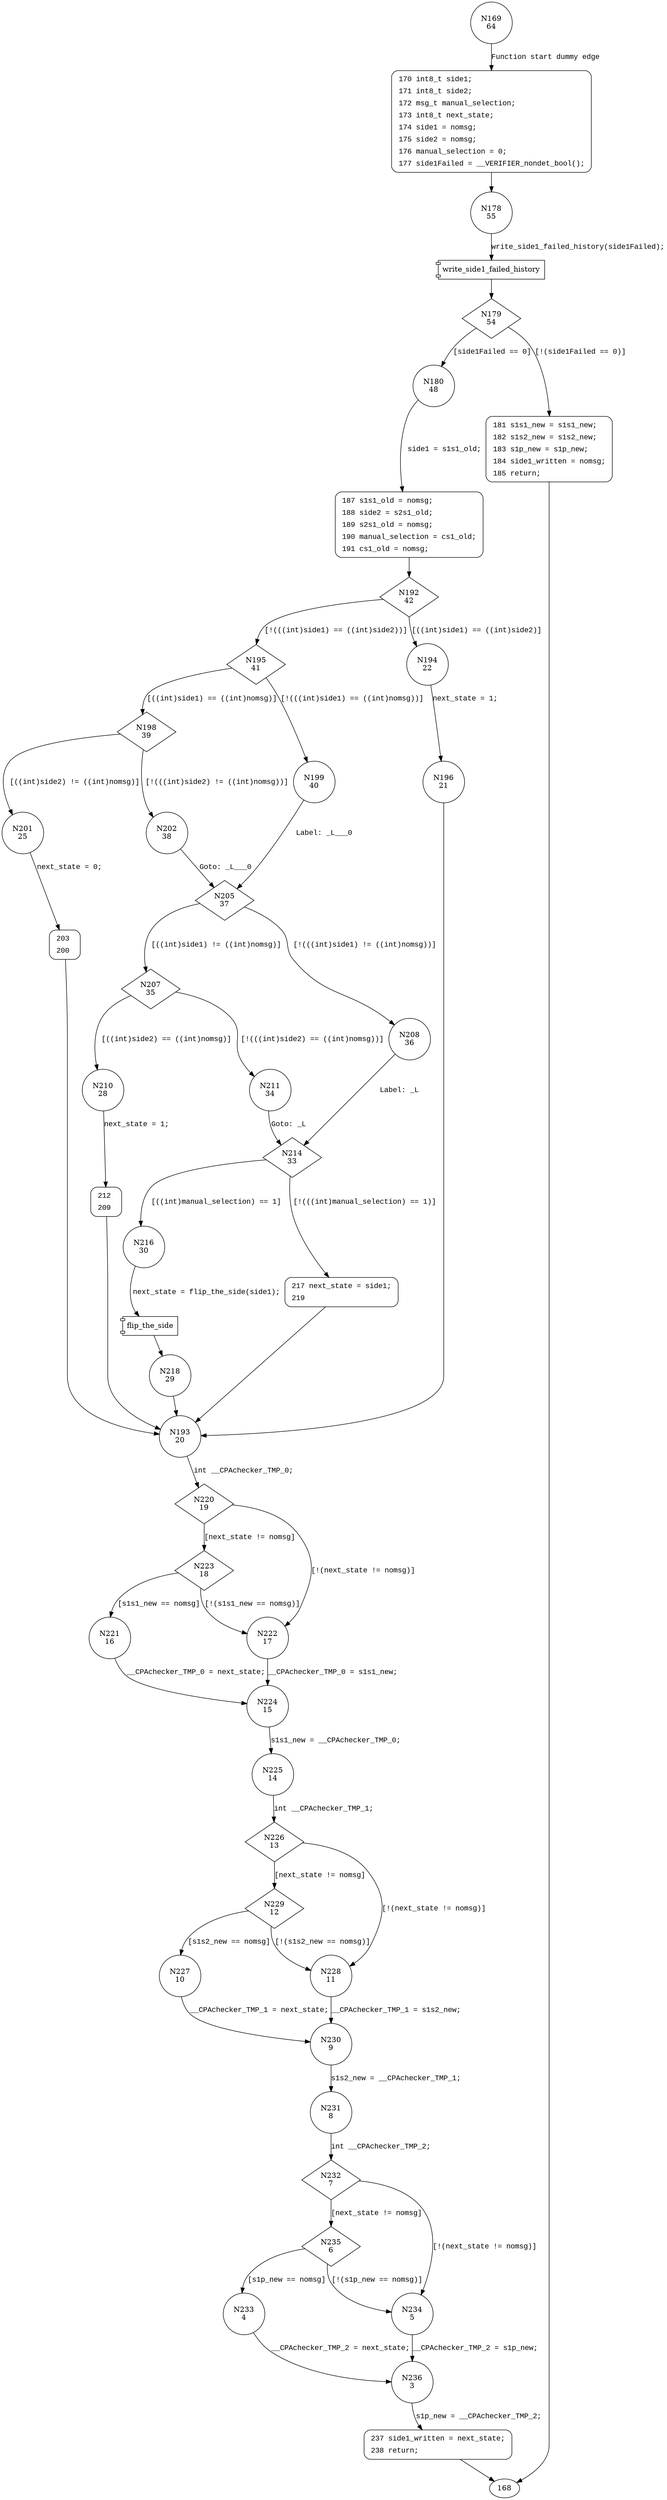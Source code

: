 digraph Side1_activestandby_task_each_pals_period {
169 [shape="circle" label="N169\n64"]
170 [shape="circle" label="N170\n63"]
178 [shape="circle" label="N178\n55"]
179 [shape="diamond" label="N179\n54"]
180 [shape="circle" label="N180\n48"]
181 [shape="circle" label="N181\n53"]
187 [shape="circle" label="N187\n47"]
192 [shape="diamond" label="N192\n42"]
194 [shape="circle" label="N194\n22"]
195 [shape="diamond" label="N195\n41"]
198 [shape="diamond" label="N198\n39"]
199 [shape="circle" label="N199\n40"]
205 [shape="diamond" label="N205\n37"]
207 [shape="diamond" label="N207\n35"]
208 [shape="circle" label="N208\n36"]
214 [shape="diamond" label="N214\n33"]
216 [shape="circle" label="N216\n30"]
217 [shape="circle" label="N217\n32"]
193 [shape="circle" label="N193\n20"]
220 [shape="diamond" label="N220\n19"]
223 [shape="diamond" label="N223\n18"]
222 [shape="circle" label="N222\n17"]
224 [shape="circle" label="N224\n15"]
225 [shape="circle" label="N225\n14"]
226 [shape="diamond" label="N226\n13"]
229 [shape="diamond" label="N229\n12"]
228 [shape="circle" label="N228\n11"]
230 [shape="circle" label="N230\n9"]
231 [shape="circle" label="N231\n8"]
232 [shape="diamond" label="N232\n7"]
235 [shape="diamond" label="N235\n6"]
234 [shape="circle" label="N234\n5"]
236 [shape="circle" label="N236\n3"]
237 [shape="circle" label="N237\n2"]
233 [shape="circle" label="N233\n4"]
227 [shape="circle" label="N227\n10"]
221 [shape="circle" label="N221\n16"]
218 [shape="circle" label="N218\n29"]
210 [shape="circle" label="N210\n28"]
211 [shape="circle" label="N211\n34"]
212 [shape="circle" label="N212\n27"]
201 [shape="circle" label="N201\n25"]
202 [shape="circle" label="N202\n38"]
203 [shape="circle" label="N203\n24"]
196 [shape="circle" label="N196\n21"]
170 [style="filled,bold" penwidth="1" fillcolor="white" fontname="Courier New" shape="Mrecord" label=<<table border="0" cellborder="0" cellpadding="3" bgcolor="white"><tr><td align="right">170</td><td align="left">int8_t side1;</td></tr><tr><td align="right">171</td><td align="left">int8_t side2;</td></tr><tr><td align="right">172</td><td align="left">msg_t manual_selection;</td></tr><tr><td align="right">173</td><td align="left">int8_t next_state;</td></tr><tr><td align="right">174</td><td align="left">side1 = nomsg;</td></tr><tr><td align="right">175</td><td align="left">side2 = nomsg;</td></tr><tr><td align="right">176</td><td align="left">manual_selection = 0;</td></tr><tr><td align="right">177</td><td align="left">side1Failed = __VERIFIER_nondet_bool();</td></tr></table>>]
170 -> 178[label=""]
181 [style="filled,bold" penwidth="1" fillcolor="white" fontname="Courier New" shape="Mrecord" label=<<table border="0" cellborder="0" cellpadding="3" bgcolor="white"><tr><td align="right">181</td><td align="left">s1s1_new = s1s1_new;</td></tr><tr><td align="right">182</td><td align="left">s1s2_new = s1s2_new;</td></tr><tr><td align="right">183</td><td align="left">s1p_new = s1p_new;</td></tr><tr><td align="right">184</td><td align="left">side1_written = nomsg;</td></tr><tr><td align="right">185</td><td align="left">return;</td></tr></table>>]
181 -> 168[label=""]
187 [style="filled,bold" penwidth="1" fillcolor="white" fontname="Courier New" shape="Mrecord" label=<<table border="0" cellborder="0" cellpadding="3" bgcolor="white"><tr><td align="right">187</td><td align="left">s1s1_old = nomsg;</td></tr><tr><td align="right">188</td><td align="left">side2 = s2s1_old;</td></tr><tr><td align="right">189</td><td align="left">s2s1_old = nomsg;</td></tr><tr><td align="right">190</td><td align="left">manual_selection = cs1_old;</td></tr><tr><td align="right">191</td><td align="left">cs1_old = nomsg;</td></tr></table>>]
187 -> 192[label=""]
217 [style="filled,bold" penwidth="1" fillcolor="white" fontname="Courier New" shape="Mrecord" label=<<table border="0" cellborder="0" cellpadding="3" bgcolor="white"><tr><td align="right">217</td><td align="left">next_state = side1;</td></tr><tr><td align="right">219</td><td align="left"></td></tr></table>>]
217 -> 193[label=""]
237 [style="filled,bold" penwidth="1" fillcolor="white" fontname="Courier New" shape="Mrecord" label=<<table border="0" cellborder="0" cellpadding="3" bgcolor="white"><tr><td align="right">237</td><td align="left">side1_written = next_state;</td></tr><tr><td align="right">238</td><td align="left">return;</td></tr></table>>]
237 -> 168[label=""]
212 [style="filled,bold" penwidth="1" fillcolor="white" fontname="Courier New" shape="Mrecord" label=<<table border="0" cellborder="0" cellpadding="3" bgcolor="white"><tr><td align="right">212</td><td align="left"></td></tr><tr><td align="right">209</td><td align="left"></td></tr></table>>]
212 -> 193[label=""]
203 [style="filled,bold" penwidth="1" fillcolor="white" fontname="Courier New" shape="Mrecord" label=<<table border="0" cellborder="0" cellpadding="3" bgcolor="white"><tr><td align="right">203</td><td align="left"></td></tr><tr><td align="right">200</td><td align="left"></td></tr></table>>]
203 -> 193[label=""]
169 -> 170 [label="Function start dummy edge" fontname="Courier New"]
100002 [shape="component" label="write_side1_failed_history"]
178 -> 100002 [label="write_side1_failed_history(side1Failed);" fontname="Courier New"]
100002 -> 179 [label="" fontname="Courier New"]
179 -> 180 [label="[side1Failed == 0]" fontname="Courier New"]
179 -> 181 [label="[!(side1Failed == 0)]" fontname="Courier New"]
180 -> 187 [label="side1 = s1s1_old;" fontname="Courier New"]
192 -> 194 [label="[((int)side1) == ((int)side2)]" fontname="Courier New"]
192 -> 195 [label="[!(((int)side1) == ((int)side2))]" fontname="Courier New"]
195 -> 198 [label="[((int)side1) == ((int)nomsg)]" fontname="Courier New"]
195 -> 199 [label="[!(((int)side1) == ((int)nomsg))]" fontname="Courier New"]
205 -> 207 [label="[((int)side1) != ((int)nomsg)]" fontname="Courier New"]
205 -> 208 [label="[!(((int)side1) != ((int)nomsg))]" fontname="Courier New"]
214 -> 216 [label="[((int)manual_selection) == 1]" fontname="Courier New"]
214 -> 217 [label="[!(((int)manual_selection) == 1)]" fontname="Courier New"]
193 -> 220 [label="int __CPAchecker_TMP_0;" fontname="Courier New"]
220 -> 223 [label="[next_state != nomsg]" fontname="Courier New"]
220 -> 222 [label="[!(next_state != nomsg)]" fontname="Courier New"]
222 -> 224 [label="__CPAchecker_TMP_0 = s1s1_new;" fontname="Courier New"]
224 -> 225 [label="s1s1_new = __CPAchecker_TMP_0;" fontname="Courier New"]
226 -> 229 [label="[next_state != nomsg]" fontname="Courier New"]
226 -> 228 [label="[!(next_state != nomsg)]" fontname="Courier New"]
228 -> 230 [label="__CPAchecker_TMP_1 = s1s2_new;" fontname="Courier New"]
230 -> 231 [label="s1s2_new = __CPAchecker_TMP_1;" fontname="Courier New"]
232 -> 235 [label="[next_state != nomsg]" fontname="Courier New"]
232 -> 234 [label="[!(next_state != nomsg)]" fontname="Courier New"]
234 -> 236 [label="__CPAchecker_TMP_2 = s1p_new;" fontname="Courier New"]
236 -> 237 [label="s1p_new = __CPAchecker_TMP_2;" fontname="Courier New"]
235 -> 233 [label="[s1p_new == nomsg]" fontname="Courier New"]
235 -> 234 [label="[!(s1p_new == nomsg)]" fontname="Courier New"]
229 -> 227 [label="[s1s2_new == nomsg]" fontname="Courier New"]
229 -> 228 [label="[!(s1s2_new == nomsg)]" fontname="Courier New"]
223 -> 221 [label="[s1s1_new == nomsg]" fontname="Courier New"]
223 -> 222 [label="[!(s1s1_new == nomsg)]" fontname="Courier New"]
100003 [shape="component" label="flip_the_side"]
216 -> 100003 [label="next_state = flip_the_side(side1);" fontname="Courier New"]
100003 -> 218 [label="" fontname="Courier New"]
207 -> 210 [label="[((int)side2) == ((int)nomsg)]" fontname="Courier New"]
207 -> 211 [label="[!(((int)side2) == ((int)nomsg))]" fontname="Courier New"]
210 -> 212 [label="next_state = 1;" fontname="Courier New"]
198 -> 201 [label="[((int)side2) != ((int)nomsg)]" fontname="Courier New"]
198 -> 202 [label="[!(((int)side2) != ((int)nomsg))]" fontname="Courier New"]
201 -> 203 [label="next_state = 0;" fontname="Courier New"]
194 -> 196 [label="next_state = 1;" fontname="Courier New"]
199 -> 205 [label="Label: _L___0" fontname="Courier New"]
208 -> 214 [label="Label: _L" fontname="Courier New"]
225 -> 226 [label="int __CPAchecker_TMP_1;" fontname="Courier New"]
231 -> 232 [label="int __CPAchecker_TMP_2;" fontname="Courier New"]
233 -> 236 [label="__CPAchecker_TMP_2 = next_state;" fontname="Courier New"]
227 -> 230 [label="__CPAchecker_TMP_1 = next_state;" fontname="Courier New"]
221 -> 224 [label="__CPAchecker_TMP_0 = next_state;" fontname="Courier New"]
218 -> 193 [label="" fontname="Courier New"]
211 -> 214 [label="Goto: _L" fontname="Courier New"]
202 -> 205 [label="Goto: _L___0" fontname="Courier New"]
196 -> 193 [label="" fontname="Courier New"]
}